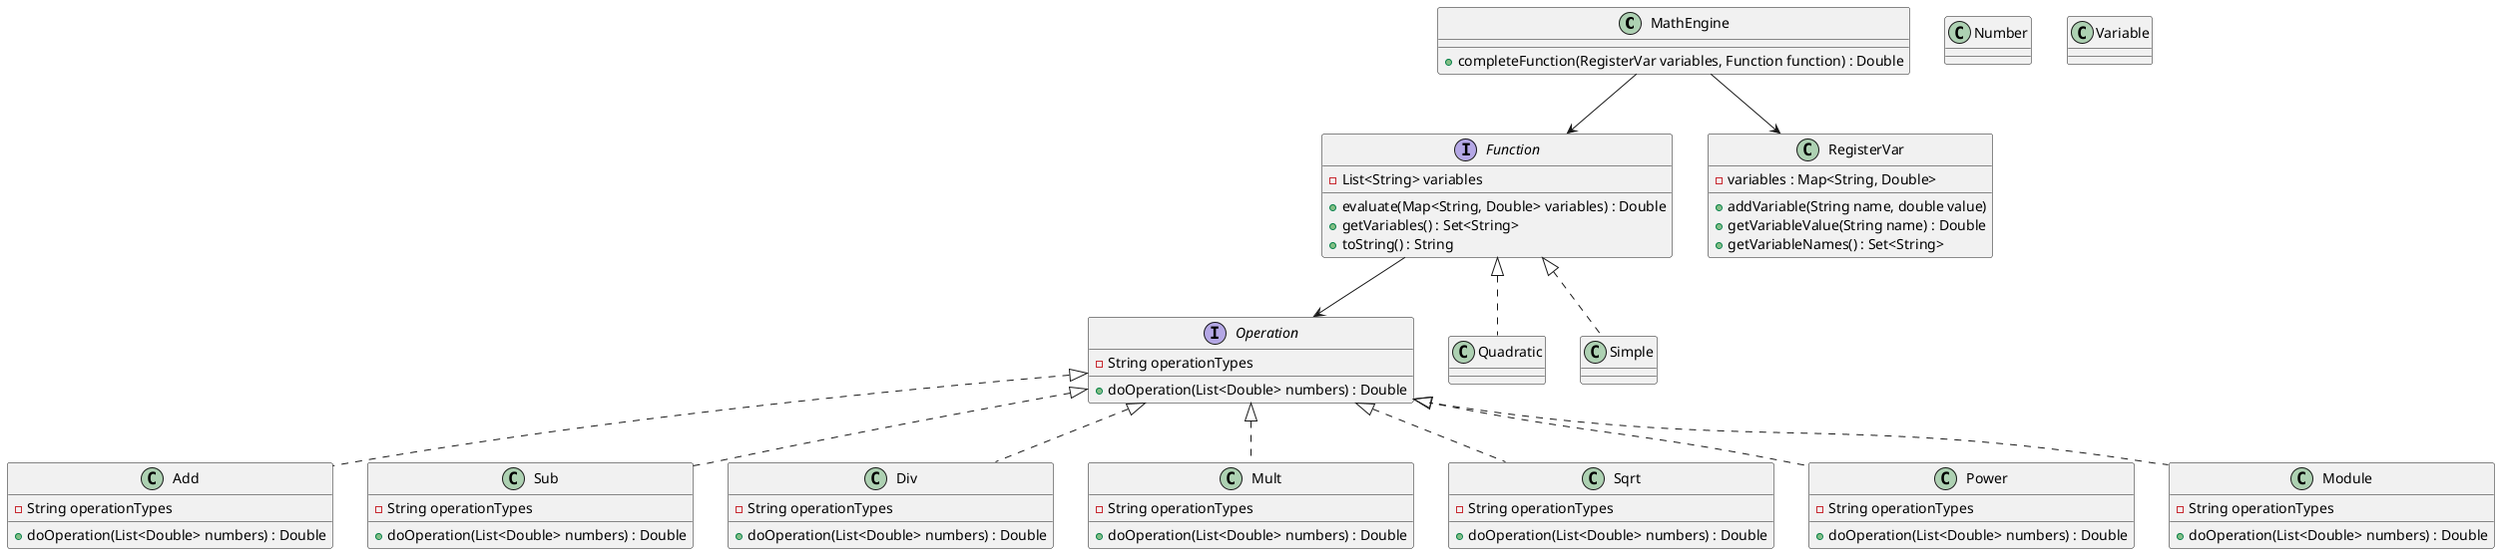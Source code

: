 @startuml
'https://plantuml.com/class-diagram
class MathEngine{
    '- List<Function> functionTypes --> complete recibe String'

    + completeFunction(RegisterVar variables, Function function) : Double

}

interface Operation{
    - String operationTypes

    + doOperation(List<Double> numbers) : Double
}

class Add implements Operation{
    - String operationTypes

    + doOperation(List<Double> numbers) : Double
}
class Sub implements Operation{
    - String operationTypes

    + doOperation(List<Double> numbers) : Double
}
class Div implements Operation{
    - String operationTypes

    + doOperation(List<Double> numbers) : Double
}
class Mult implements Operation{
    - String operationTypes

    + doOperation(List<Double> numbers) : Double
}
class Sqrt implements Operation{
    - String operationTypes

    + doOperation(List<Double> numbers) : Double
}
class Power implements Operation{
    - String operationTypes

    + doOperation(List<Double> numbers) : Double
}
class Module implements Operation{
    - String operationTypes

    + doOperation(List<Double> numbers) : Double
}


interface Function {
    - List<String> variables

    + evaluate(Map<String, Double> variables) : Double
    + getVariables() : Set<String>
    + toString() : String
}

class RegisterVar {
    - variables : Map<String, Double>

    + addVariable(String name, double value)
    + getVariableValue(String name) : Double
    + getVariableNames() : Set<String>
}


MathEngine --> RegisterVar
MathEngine --> Function
'Function --> RegisterOper
''Function --> RegisterVar'

'class RegisterOper{'
    '- operationes : Map<String,Operation>'

    '+ getOperation(String name) :Operation'
    '+ doOperation(Operation oper) : Double'


'MathEngine --> RegisterOper'
'RegisterOper --> Operation'
Function --> Operation
class Quadratic implements Function{}
class Simple implements Function{}

class Number{

}

class Variable{

}


@enduml
